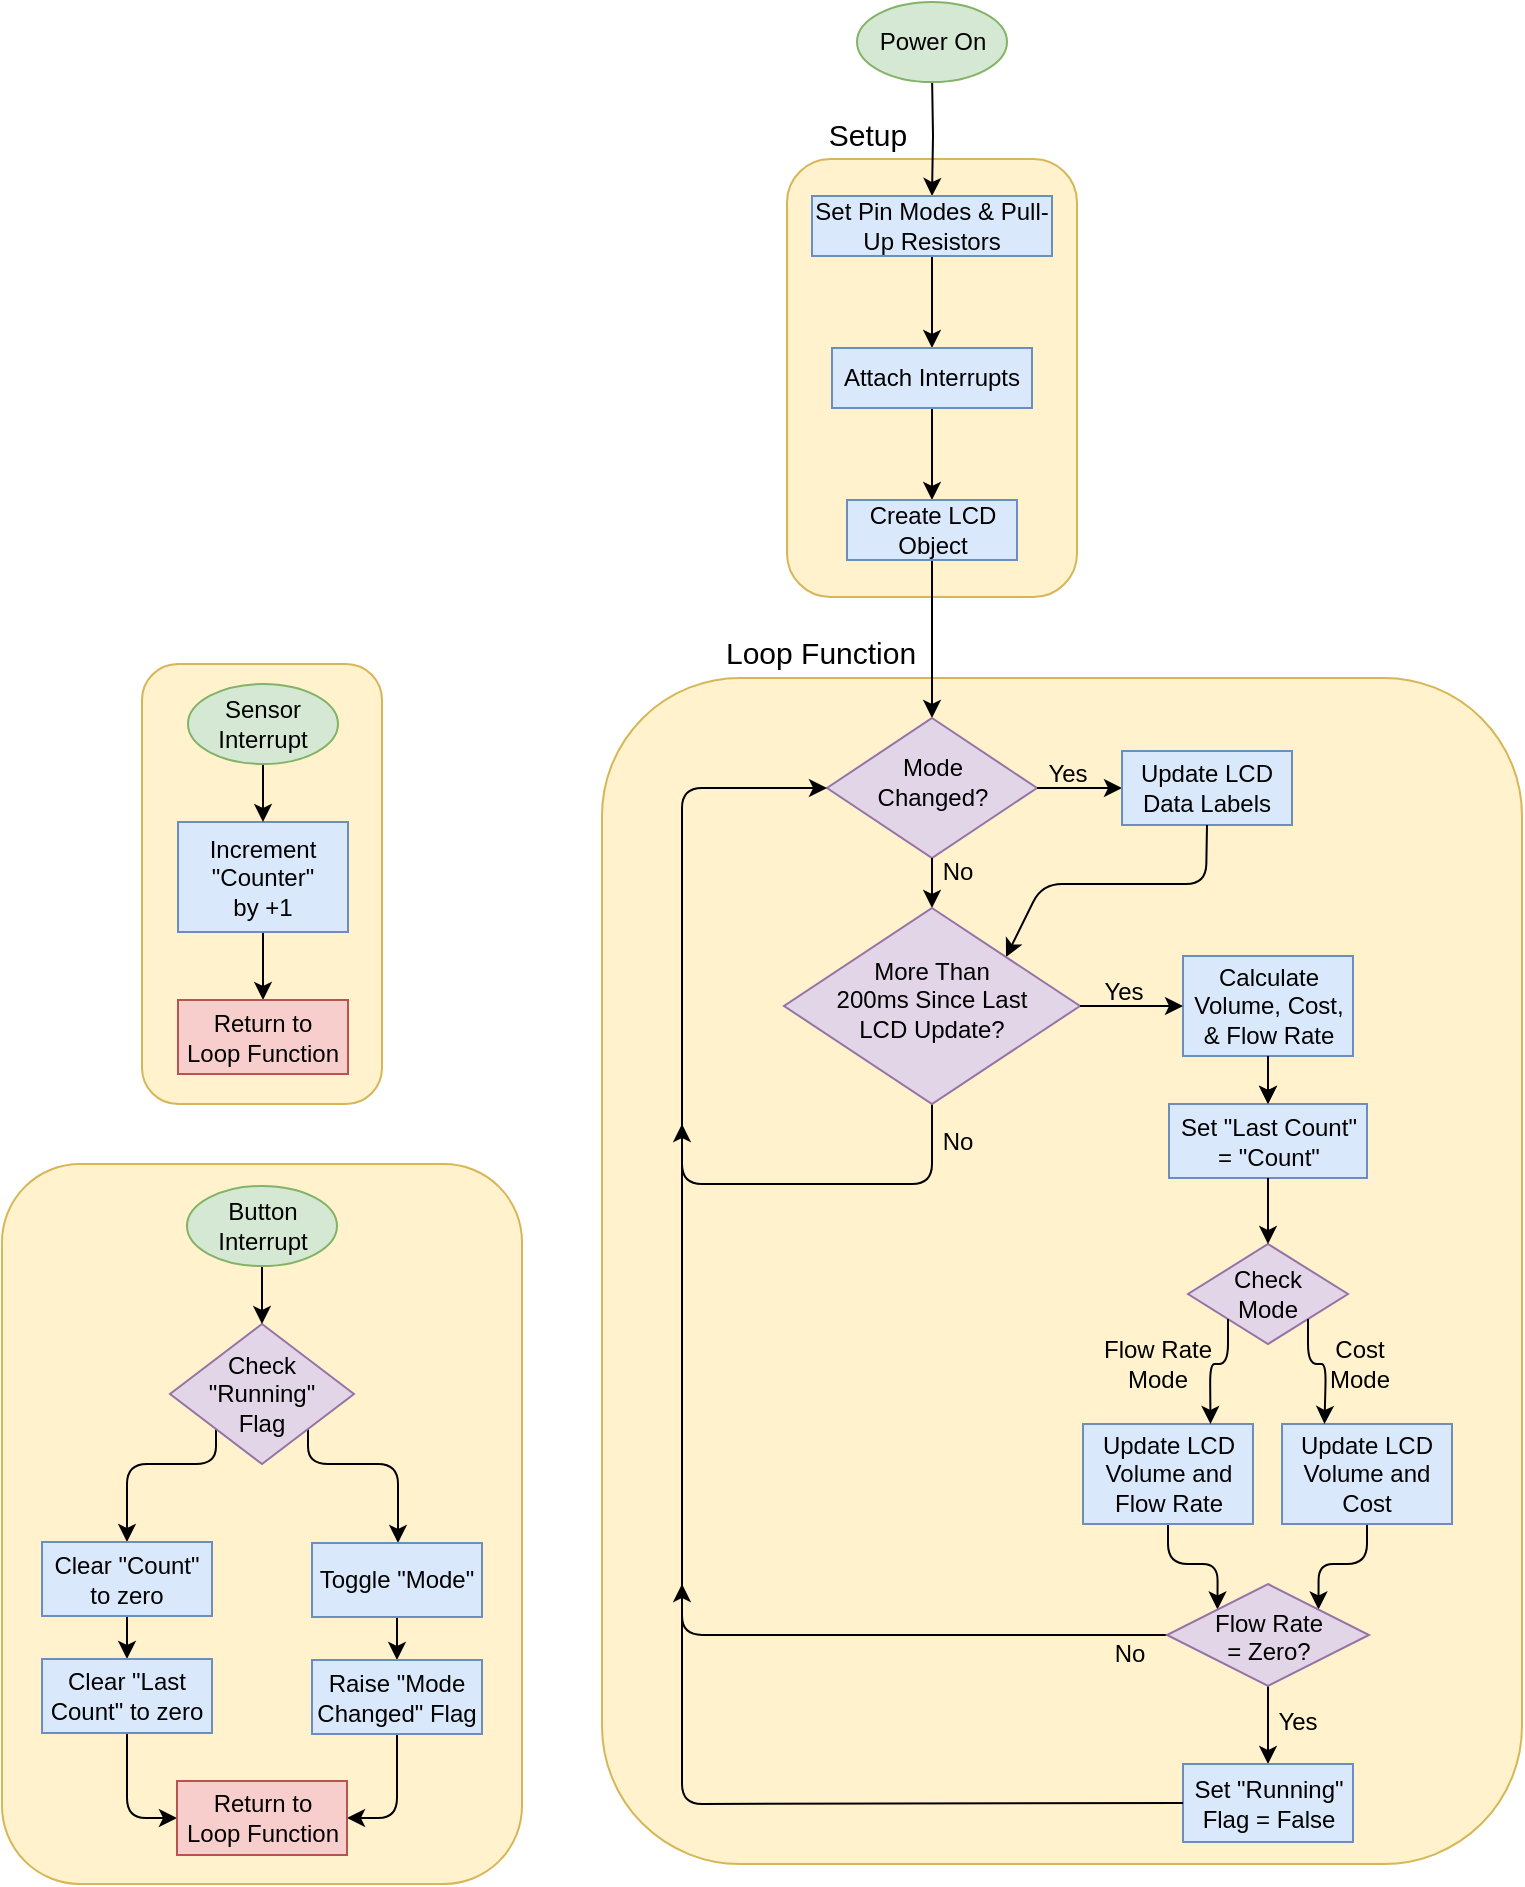 <mxfile version="11.0.1" type="device"><diagram name="Page-1" id="c7558073-3199-34d8-9f00-42111426c3f3"><mxGraphModel dx="2136" dy="860" grid="1" gridSize="10" guides="1" tooltips="1" connect="1" arrows="1" fold="1" page="1" pageScale="1" pageWidth="826" pageHeight="1169" background="#ffffff" math="0" shadow="0"><root><mxCell id="0"/><mxCell id="1" parent="0"/><mxCell id="MeEKlesft48hKBk4wPJ6-107" value="" style="rounded=1;whiteSpace=wrap;html=1;fillColor=#fff2cc;strokeColor=#d6b656;" vertex="1" parent="1"><mxGeometry x="230" y="407" width="460" height="593" as="geometry"/></mxCell><mxCell id="MeEKlesft48hKBk4wPJ6-105" value="" style="rounded=1;whiteSpace=wrap;html=1;fillColor=#fff2cc;strokeColor=#d6b656;" vertex="1" parent="1"><mxGeometry x="322.5" y="147.5" width="145" height="219" as="geometry"/></mxCell><mxCell id="MeEKlesft48hKBk4wPJ6-98" value="" style="edgeStyle=orthogonalEdgeStyle;rounded=0;orthogonalLoop=1;jettySize=auto;html=1;" edge="1" parent="1" target="MeEKlesft48hKBk4wPJ6-97"><mxGeometry relative="1" as="geometry"><mxPoint x="395" y="105" as="sourcePoint"/></mxGeometry></mxCell><mxCell id="MeEKlesft48hKBk4wPJ6-100" value="" style="edgeStyle=orthogonalEdgeStyle;rounded=0;orthogonalLoop=1;jettySize=auto;html=1;" edge="1" parent="1" source="MeEKlesft48hKBk4wPJ6-97" target="MeEKlesft48hKBk4wPJ6-99"><mxGeometry relative="1" as="geometry"/></mxCell><mxCell id="MeEKlesft48hKBk4wPJ6-97" value="Set Pin Modes &amp;amp; Pull-Up Resistors" style="rounded=0;whiteSpace=wrap;html=1;fillColor=#dae8fc;strokeColor=#6c8ebf;" vertex="1" parent="1"><mxGeometry x="335" y="166" width="120" height="30" as="geometry"/></mxCell><mxCell id="MeEKlesft48hKBk4wPJ6-103" value="" style="edgeStyle=orthogonalEdgeStyle;rounded=0;orthogonalLoop=1;jettySize=auto;html=1;" edge="1" parent="1" source="MeEKlesft48hKBk4wPJ6-99" target="MeEKlesft48hKBk4wPJ6-102"><mxGeometry relative="1" as="geometry"/></mxCell><mxCell id="MeEKlesft48hKBk4wPJ6-99" value="Attach Interrupts" style="rounded=0;whiteSpace=wrap;html=1;fillColor=#dae8fc;strokeColor=#6c8ebf;" vertex="1" parent="1"><mxGeometry x="345" y="242" width="100" height="30" as="geometry"/></mxCell><mxCell id="MeEKlesft48hKBk4wPJ6-115" value="" style="edgeStyle=orthogonalEdgeStyle;rounded=0;orthogonalLoop=1;jettySize=auto;html=1;" edge="1" parent="1" source="MeEKlesft48hKBk4wPJ6-102" target="MeEKlesft48hKBk4wPJ6-113"><mxGeometry relative="1" as="geometry"/></mxCell><mxCell id="MeEKlesft48hKBk4wPJ6-102" value="Create LCD Object" style="rounded=0;whiteSpace=wrap;html=1;fillColor=#dae8fc;strokeColor=#6c8ebf;" vertex="1" parent="1"><mxGeometry x="352.5" y="318" width="85" height="30" as="geometry"/></mxCell><mxCell id="MeEKlesft48hKBk4wPJ6-106" value="&lt;font style=&quot;font-size: 15px&quot;&gt;Setup&lt;/font&gt;" style="text;html=1;strokeColor=none;fillColor=none;align=center;verticalAlign=middle;whiteSpace=wrap;rounded=0;rotation=0;" vertex="1" parent="1"><mxGeometry x="323" y="114" width="80" height="42" as="geometry"/></mxCell><mxCell id="MeEKlesft48hKBk4wPJ6-111" value="&lt;font style=&quot;font-size: 15px&quot;&gt;Loop Function&lt;/font&gt;" style="text;html=1;strokeColor=none;fillColor=none;align=left;verticalAlign=middle;whiteSpace=wrap;rounded=0;rotation=0;" vertex="1" parent="1"><mxGeometry x="290" y="373" width="132" height="42" as="geometry"/></mxCell><mxCell id="MeEKlesft48hKBk4wPJ6-112" value="Power On" style="ellipse;whiteSpace=wrap;html=1;rounded=1;fillColor=#d5e8d4;strokeColor=#82b366;" vertex="1" parent="1"><mxGeometry x="357.5" y="69" width="75" height="40" as="geometry"/></mxCell><mxCell id="MeEKlesft48hKBk4wPJ6-113" value="Mode&lt;br&gt;Changed?" style="rhombus;whiteSpace=wrap;html=1;rounded=0;comic=0;shadow=0;verticalAlign=middle;spacingTop=-7;fillColor=#e1d5e7;strokeColor=#9673a6;" vertex="1" parent="1"><mxGeometry x="342.5" y="427" width="105" height="70" as="geometry"/></mxCell><mxCell id="MeEKlesft48hKBk4wPJ6-119" value="" style="edgeStyle=orthogonalEdgeStyle;rounded=0;orthogonalLoop=1;jettySize=auto;html=1;exitX=1;exitY=0.5;exitDx=0;exitDy=0;entryX=0;entryY=0.5;entryDx=0;entryDy=0;" edge="1" parent="1" source="MeEKlesft48hKBk4wPJ6-113" target="MeEKlesft48hKBk4wPJ6-117"><mxGeometry relative="1" as="geometry"><mxPoint x="480" y="420" as="targetPoint"/></mxGeometry></mxCell><mxCell id="MeEKlesft48hKBk4wPJ6-117" value="Update LCD&lt;br&gt;Data Labels" style="rounded=0;whiteSpace=wrap;html=1;fillColor=#dae8fc;strokeColor=#6c8ebf;" vertex="1" parent="1"><mxGeometry x="490" y="443.5" width="85" height="37" as="geometry"/></mxCell><mxCell id="MeEKlesft48hKBk4wPJ6-123" value="" style="endArrow=classic;html=1;exitX=0.5;exitY=1;exitDx=0;exitDy=0;entryX=0.5;entryY=0;entryDx=0;entryDy=0;" edge="1" parent="1" source="MeEKlesft48hKBk4wPJ6-113" target="MeEKlesft48hKBk4wPJ6-125"><mxGeometry width="50" height="50" relative="1" as="geometry"><mxPoint x="300" y="700" as="sourcePoint"/><mxPoint x="395" y="535.909" as="targetPoint"/></mxGeometry></mxCell><mxCell id="MeEKlesft48hKBk4wPJ6-124" value="" style="endArrow=classic;html=1;exitX=0.5;exitY=1;exitDx=0;exitDy=0;rounded=1;entryX=1;entryY=0;entryDx=0;entryDy=0;" edge="1" parent="1" source="MeEKlesft48hKBk4wPJ6-117" target="MeEKlesft48hKBk4wPJ6-125"><mxGeometry width="50" height="50" relative="1" as="geometry"><mxPoint x="300" y="700" as="sourcePoint"/><mxPoint x="390" y="520" as="targetPoint"/><Array as="points"><mxPoint x="532" y="510"/><mxPoint x="450" y="510"/></Array></mxGeometry></mxCell><mxCell id="MeEKlesft48hKBk4wPJ6-159" value="" style="edgeStyle=orthogonalEdgeStyle;rounded=1;orthogonalLoop=1;jettySize=auto;html=1;exitX=0.5;exitY=1;exitDx=0;exitDy=0;" edge="1" parent="1" source="MeEKlesft48hKBk4wPJ6-125"><mxGeometry relative="1" as="geometry"><mxPoint x="270" y="630" as="targetPoint"/><Array as="points"><mxPoint x="395" y="660"/><mxPoint x="270" y="660"/></Array></mxGeometry></mxCell><mxCell id="MeEKlesft48hKBk4wPJ6-125" value="More Than&lt;br&gt;200ms Since Last&lt;br&gt;LCD Update?" style="rhombus;whiteSpace=wrap;html=1;rounded=0;comic=0;shadow=0;verticalAlign=middle;spacingTop=-7;fillColor=#e1d5e7;strokeColor=#9673a6;" vertex="1" parent="1"><mxGeometry x="321.0" y="522" width="148" height="98" as="geometry"/></mxCell><mxCell id="MeEKlesft48hKBk4wPJ6-126" value="Yes" style="text;html=1;strokeColor=none;fillColor=none;align=center;verticalAlign=middle;whiteSpace=wrap;rounded=0;shadow=0;comic=0;" vertex="1" parent="1"><mxGeometry x="442.5" y="445" width="40" height="20" as="geometry"/></mxCell><mxCell id="MeEKlesft48hKBk4wPJ6-127" value="No" style="text;html=1;strokeColor=none;fillColor=none;align=center;verticalAlign=middle;whiteSpace=wrap;rounded=0;shadow=0;comic=0;" vertex="1" parent="1"><mxGeometry x="387.5" y="493.5" width="40" height="20" as="geometry"/></mxCell><mxCell id="MeEKlesft48hKBk4wPJ6-189" style="edgeStyle=orthogonalEdgeStyle;rounded=1;orthogonalLoop=1;jettySize=auto;html=1;" edge="1" parent="1" source="MeEKlesft48hKBk4wPJ6-128" target="MeEKlesft48hKBk4wPJ6-186"><mxGeometry relative="1" as="geometry"/></mxCell><mxCell id="MeEKlesft48hKBk4wPJ6-128" value="Calculate Volume, Cost, &amp;amp; Flow Rate" style="rounded=0;whiteSpace=wrap;html=1;fillColor=#dae8fc;strokeColor=#6c8ebf;" vertex="1" parent="1"><mxGeometry x="520.5" y="546" width="85" height="50" as="geometry"/></mxCell><mxCell id="MeEKlesft48hKBk4wPJ6-129" value="" style="endArrow=classic;html=1;entryX=0;entryY=0.5;entryDx=0;entryDy=0;" edge="1" parent="1" source="MeEKlesft48hKBk4wPJ6-125" target="MeEKlesft48hKBk4wPJ6-128"><mxGeometry width="50" height="50" relative="1" as="geometry"><mxPoint x="300" y="700" as="sourcePoint"/><mxPoint x="350" y="650" as="targetPoint"/></mxGeometry></mxCell><mxCell id="MeEKlesft48hKBk4wPJ6-134" value="Yes" style="text;html=1;strokeColor=none;fillColor=none;align=center;verticalAlign=middle;whiteSpace=wrap;rounded=0;shadow=0;comic=0;" vertex="1" parent="1"><mxGeometry x="470.5" y="554" width="40" height="20" as="geometry"/></mxCell><mxCell id="MeEKlesft48hKBk4wPJ6-135" value="Check&lt;br&gt;Mode" style="rhombus;whiteSpace=wrap;html=1;rounded=0;shadow=0;comic=0;fillColor=#e1d5e7;strokeColor=#9673a6;" vertex="1" parent="1"><mxGeometry x="523" y="690" width="80" height="50" as="geometry"/></mxCell><mxCell id="MeEKlesft48hKBk4wPJ6-151" value="" style="edgeStyle=orthogonalEdgeStyle;rounded=1;orthogonalLoop=1;jettySize=auto;html=1;entryX=0;entryY=0;entryDx=0;entryDy=0;" edge="1" parent="1" source="MeEKlesft48hKBk4wPJ6-140" target="MeEKlesft48hKBk4wPJ6-147"><mxGeometry relative="1" as="geometry"/></mxCell><mxCell id="MeEKlesft48hKBk4wPJ6-140" value="Update LCD Volume and Flow Rate" style="rounded=0;whiteSpace=wrap;html=1;fillColor=#dae8fc;strokeColor=#6c8ebf;" vertex="1" parent="1"><mxGeometry x="470.5" y="780" width="85" height="50" as="geometry"/></mxCell><mxCell id="MeEKlesft48hKBk4wPJ6-152" value="" style="edgeStyle=orthogonalEdgeStyle;rounded=1;orthogonalLoop=1;jettySize=auto;html=1;entryX=1;entryY=0;entryDx=0;entryDy=0;" edge="1" parent="1" source="MeEKlesft48hKBk4wPJ6-141" target="MeEKlesft48hKBk4wPJ6-147"><mxGeometry relative="1" as="geometry"/></mxCell><mxCell id="MeEKlesft48hKBk4wPJ6-141" value="Update LCD Volume and Cost" style="rounded=0;whiteSpace=wrap;html=1;fillColor=#dae8fc;strokeColor=#6c8ebf;" vertex="1" parent="1"><mxGeometry x="570.0" y="780" width="85" height="50" as="geometry"/></mxCell><mxCell id="MeEKlesft48hKBk4wPJ6-142" value="" style="endArrow=classic;html=1;entryX=0.75;entryY=0;entryDx=0;entryDy=0;exitX=0;exitY=1;exitDx=0;exitDy=0;" edge="1" parent="1" source="MeEKlesft48hKBk4wPJ6-135" target="MeEKlesft48hKBk4wPJ6-140"><mxGeometry width="50" height="50" relative="1" as="geometry"><mxPoint x="300" y="890" as="sourcePoint"/><mxPoint x="350" y="840" as="targetPoint"/><Array as="points"><mxPoint x="543" y="750"/><mxPoint x="534" y="750"/></Array></mxGeometry></mxCell><mxCell id="MeEKlesft48hKBk4wPJ6-143" value="" style="endArrow=classic;html=1;entryX=0.25;entryY=0;entryDx=0;entryDy=0;exitX=1;exitY=1;exitDx=0;exitDy=0;" edge="1" parent="1" source="MeEKlesft48hKBk4wPJ6-135" target="MeEKlesft48hKBk4wPJ6-141"><mxGeometry width="50" height="50" relative="1" as="geometry"><mxPoint x="290" y="970" as="sourcePoint"/><mxPoint x="340" y="920" as="targetPoint"/><Array as="points"><mxPoint x="583" y="750"/><mxPoint x="592" y="750"/></Array></mxGeometry></mxCell><mxCell id="MeEKlesft48hKBk4wPJ6-144" value="Flow Rate Mode" style="text;html=1;strokeColor=none;fillColor=none;align=center;verticalAlign=middle;whiteSpace=wrap;rounded=0;shadow=0;comic=0;" vertex="1" parent="1"><mxGeometry x="473" y="740" width="70" height="20" as="geometry"/></mxCell><mxCell id="MeEKlesft48hKBk4wPJ6-145" value="Cost&lt;br&gt;Mode" style="text;html=1;strokeColor=none;fillColor=none;align=center;verticalAlign=middle;whiteSpace=wrap;rounded=0;shadow=0;comic=0;" vertex="1" parent="1"><mxGeometry x="574" y="740" width="70" height="20" as="geometry"/></mxCell><mxCell id="MeEKlesft48hKBk4wPJ6-150" value="" style="edgeStyle=orthogonalEdgeStyle;rounded=1;orthogonalLoop=1;jettySize=auto;html=1;entryX=0.5;entryY=0;entryDx=0;entryDy=0;" edge="1" parent="1" source="MeEKlesft48hKBk4wPJ6-147" target="MeEKlesft48hKBk4wPJ6-148"><mxGeometry relative="1" as="geometry"/></mxCell><mxCell id="MeEKlesft48hKBk4wPJ6-157" value="" style="edgeStyle=orthogonalEdgeStyle;rounded=1;orthogonalLoop=1;jettySize=auto;html=1;" edge="1" parent="1" source="MeEKlesft48hKBk4wPJ6-147"><mxGeometry relative="1" as="geometry"><mxPoint x="270" y="860" as="targetPoint"/><Array as="points"><mxPoint x="270" y="886"/></Array></mxGeometry></mxCell><mxCell id="MeEKlesft48hKBk4wPJ6-147" value="&lt;p style=&quot;line-height: 110%&quot;&gt;Flow Rate&lt;br&gt;= Zero?&lt;/p&gt;" style="rhombus;whiteSpace=wrap;html=1;rounded=0;comic=0;shadow=0;verticalAlign=middle;spacingTop=2;fillColor=#e1d5e7;strokeColor=#9673a6;" vertex="1" parent="1"><mxGeometry x="512.5" y="860" width="101" height="51" as="geometry"/></mxCell><mxCell id="MeEKlesft48hKBk4wPJ6-148" value="Set &quot;Running&quot; Flag = False" style="rounded=0;whiteSpace=wrap;html=1;fillColor=#dae8fc;strokeColor=#6c8ebf;" vertex="1" parent="1"><mxGeometry x="520.5" y="950" width="85" height="39" as="geometry"/></mxCell><mxCell id="MeEKlesft48hKBk4wPJ6-154" value="Yes" style="text;html=1;strokeColor=none;fillColor=none;align=center;verticalAlign=middle;whiteSpace=wrap;rounded=0;shadow=0;comic=0;" vertex="1" parent="1"><mxGeometry x="557.5" y="918.5" width="40" height="20" as="geometry"/></mxCell><mxCell id="MeEKlesft48hKBk4wPJ6-155" value="" style="endArrow=classic;html=1;exitX=0;exitY=0.5;exitDx=0;exitDy=0;entryX=0;entryY=0.5;entryDx=0;entryDy=0;" edge="1" parent="1" source="MeEKlesft48hKBk4wPJ6-148" target="MeEKlesft48hKBk4wPJ6-113"><mxGeometry width="50" height="50" relative="1" as="geometry"><mxPoint x="300" y="1070" as="sourcePoint"/><mxPoint x="350" y="1020" as="targetPoint"/><Array as="points"><mxPoint x="270" y="970"/><mxPoint x="270" y="462"/></Array></mxGeometry></mxCell><mxCell id="MeEKlesft48hKBk4wPJ6-160" value="No" style="text;html=1;strokeColor=none;fillColor=none;align=center;verticalAlign=middle;whiteSpace=wrap;rounded=0;shadow=0;comic=0;" vertex="1" parent="1"><mxGeometry x="387.5" y="628.5" width="40" height="20" as="geometry"/></mxCell><mxCell id="MeEKlesft48hKBk4wPJ6-161" value="No" style="text;html=1;strokeColor=none;fillColor=none;align=center;verticalAlign=middle;whiteSpace=wrap;rounded=0;shadow=0;comic=0;" vertex="1" parent="1"><mxGeometry x="473.5" y="885" width="40" height="20" as="geometry"/></mxCell><mxCell id="MeEKlesft48hKBk4wPJ6-162" value="" style="rounded=1;whiteSpace=wrap;html=1;shadow=0;comic=0;align=left;fillColor=#fff2cc;strokeColor=#d6b656;" vertex="1" parent="1"><mxGeometry y="400" width="120" height="220" as="geometry"/></mxCell><mxCell id="MeEKlesft48hKBk4wPJ6-168" style="edgeStyle=orthogonalEdgeStyle;rounded=1;orthogonalLoop=1;jettySize=auto;html=1;exitX=0.5;exitY=1;exitDx=0;exitDy=0;" edge="1" parent="1" source="MeEKlesft48hKBk4wPJ6-165" target="MeEKlesft48hKBk4wPJ6-167"><mxGeometry relative="1" as="geometry"/></mxCell><mxCell id="MeEKlesft48hKBk4wPJ6-165" value="Increment &quot;Counter&quot;&lt;br&gt;by +1" style="rounded=0;whiteSpace=wrap;html=1;fillColor=#dae8fc;strokeColor=#6c8ebf;" vertex="1" parent="1"><mxGeometry x="18" y="479" width="85" height="55" as="geometry"/></mxCell><mxCell id="MeEKlesft48hKBk4wPJ6-167" value="Return to&lt;br&gt;Loop Function" style="rounded=0;whiteSpace=wrap;html=1;fillColor=#f8cecc;strokeColor=#b85450;" vertex="1" parent="1"><mxGeometry x="18" y="568" width="85" height="37" as="geometry"/></mxCell><mxCell id="MeEKlesft48hKBk4wPJ6-169" value="" style="rounded=1;whiteSpace=wrap;html=1;shadow=0;comic=0;align=left;fillColor=#fff2cc;strokeColor=#d6b656;" vertex="1" parent="1"><mxGeometry x="-70" y="650" width="260" height="360" as="geometry"/></mxCell><mxCell id="MeEKlesft48hKBk4wPJ6-171" style="edgeStyle=orthogonalEdgeStyle;rounded=1;orthogonalLoop=1;jettySize=auto;html=1;exitX=1;exitY=1;exitDx=0;exitDy=0;" edge="1" parent="1" source="MeEKlesft48hKBk4wPJ6-174" target="MeEKlesft48hKBk4wPJ6-173"><mxGeometry relative="1" as="geometry"><mxPoint x="61" y="788" as="sourcePoint"/><Array as="points"><mxPoint x="83" y="800"/><mxPoint x="128" y="800"/></Array></mxGeometry></mxCell><mxCell id="MeEKlesft48hKBk4wPJ6-177" value="" style="edgeStyle=orthogonalEdgeStyle;rounded=1;orthogonalLoop=1;jettySize=auto;html=1;" edge="1" parent="1" source="MeEKlesft48hKBk4wPJ6-173" target="MeEKlesft48hKBk4wPJ6-175"><mxGeometry relative="1" as="geometry"><mxPoint x="60.5" y="938.5" as="targetPoint"/></mxGeometry></mxCell><mxCell id="MeEKlesft48hKBk4wPJ6-173" value="Toggle &quot;Mode&quot;" style="rounded=0;whiteSpace=wrap;html=1;fillColor=#dae8fc;strokeColor=#6c8ebf;" vertex="1" parent="1"><mxGeometry x="85" y="839.5" width="85" height="37" as="geometry"/></mxCell><mxCell id="MeEKlesft48hKBk4wPJ6-195" style="edgeStyle=orthogonalEdgeStyle;rounded=1;orthogonalLoop=1;jettySize=auto;html=1;exitX=0;exitY=1;exitDx=0;exitDy=0;entryX=0.5;entryY=0;entryDx=0;entryDy=0;" edge="1" parent="1" source="MeEKlesft48hKBk4wPJ6-174" target="MeEKlesft48hKBk4wPJ6-179"><mxGeometry relative="1" as="geometry"><Array as="points"><mxPoint x="37" y="800"/><mxPoint x="-7" y="800"/></Array></mxGeometry></mxCell><mxCell id="MeEKlesft48hKBk4wPJ6-174" value="Check&lt;br&gt;&quot;Running&quot; &lt;br&gt;Flag" style="rhombus;whiteSpace=wrap;html=1;rounded=0;shadow=0;comic=0;fillColor=#e1d5e7;strokeColor=#9673a6;" vertex="1" parent="1"><mxGeometry x="14" y="730" width="92" height="70" as="geometry"/></mxCell><mxCell id="MeEKlesft48hKBk4wPJ6-194" value="" style="edgeStyle=orthogonalEdgeStyle;rounded=1;orthogonalLoop=1;jettySize=auto;html=1;entryX=1;entryY=0.5;entryDx=0;entryDy=0;" edge="1" parent="1" source="MeEKlesft48hKBk4wPJ6-175" target="MeEKlesft48hKBk4wPJ6-190"><mxGeometry relative="1" as="geometry"><mxPoint x="127.5" y="1015" as="targetPoint"/></mxGeometry></mxCell><mxCell id="MeEKlesft48hKBk4wPJ6-175" value="Raise &quot;Mode Changed&quot; Flag" style="rounded=0;whiteSpace=wrap;html=1;fillColor=#dae8fc;strokeColor=#6c8ebf;" vertex="1" parent="1"><mxGeometry x="85" y="898" width="85" height="37" as="geometry"/></mxCell><mxCell id="MeEKlesft48hKBk4wPJ6-178" value="" style="edgeStyle=orthogonalEdgeStyle;rounded=1;orthogonalLoop=1;jettySize=auto;html=1;" edge="1" parent="1" source="MeEKlesft48hKBk4wPJ6-179" target="MeEKlesft48hKBk4wPJ6-180"><mxGeometry relative="1" as="geometry"><mxPoint x="-34.5" y="938" as="targetPoint"/></mxGeometry></mxCell><mxCell id="MeEKlesft48hKBk4wPJ6-179" value="Clear &quot;Count&quot; to zero" style="rounded=0;whiteSpace=wrap;html=1;fillColor=#dae8fc;strokeColor=#6c8ebf;" vertex="1" parent="1"><mxGeometry x="-50" y="839" width="85" height="37" as="geometry"/></mxCell><mxCell id="MeEKlesft48hKBk4wPJ6-192" value="" style="edgeStyle=orthogonalEdgeStyle;rounded=1;orthogonalLoop=1;jettySize=auto;html=1;entryX=0;entryY=0.5;entryDx=0;entryDy=0;" edge="1" parent="1" source="MeEKlesft48hKBk4wPJ6-180" target="MeEKlesft48hKBk4wPJ6-190"><mxGeometry relative="1" as="geometry"><mxPoint x="2.5" y="1014.5" as="targetPoint"/></mxGeometry></mxCell><mxCell id="MeEKlesft48hKBk4wPJ6-180" value="Clear &quot;Last Count&quot; to zero" style="rounded=0;whiteSpace=wrap;html=1;fillColor=#dae8fc;strokeColor=#6c8ebf;" vertex="1" parent="1"><mxGeometry x="-50" y="897.5" width="85" height="37" as="geometry"/></mxCell><mxCell id="MeEKlesft48hKBk4wPJ6-186" value="Set &quot;Last Count&quot;&lt;br&gt;= &quot;Count&quot;" style="rounded=0;whiteSpace=wrap;html=1;fillColor=#dae8fc;strokeColor=#6c8ebf;" vertex="1" parent="1"><mxGeometry x="513.5" y="620" width="99" height="37" as="geometry"/></mxCell><mxCell id="MeEKlesft48hKBk4wPJ6-187" value="" style="endArrow=classic;html=1;" edge="1" parent="1" source="MeEKlesft48hKBk4wPJ6-128" target="MeEKlesft48hKBk4wPJ6-186"><mxGeometry width="50" height="50" relative="1" as="geometry"><mxPoint x="750" y="624" as="sourcePoint"/><mxPoint x="800" y="574" as="targetPoint"/></mxGeometry></mxCell><mxCell id="MeEKlesft48hKBk4wPJ6-188" value="" style="endArrow=classic;html=1;" edge="1" parent="1" source="MeEKlesft48hKBk4wPJ6-186" target="MeEKlesft48hKBk4wPJ6-135"><mxGeometry width="50" height="50" relative="1" as="geometry"><mxPoint x="573" y="640" as="sourcePoint"/><mxPoint x="573" y="630" as="targetPoint"/></mxGeometry></mxCell><mxCell id="MeEKlesft48hKBk4wPJ6-190" value="Return to&lt;br&gt;Loop Function" style="rounded=0;whiteSpace=wrap;html=1;fillColor=#f8cecc;strokeColor=#b85450;" vertex="1" parent="1"><mxGeometry x="17.5" y="958.5" width="85" height="37" as="geometry"/></mxCell><mxCell id="MeEKlesft48hKBk4wPJ6-197" style="edgeStyle=orthogonalEdgeStyle;rounded=1;orthogonalLoop=1;jettySize=auto;html=1;exitX=0.5;exitY=1;exitDx=0;exitDy=0;" edge="1" parent="1" source="MeEKlesft48hKBk4wPJ6-196" target="MeEKlesft48hKBk4wPJ6-165"><mxGeometry relative="1" as="geometry"/></mxCell><mxCell id="MeEKlesft48hKBk4wPJ6-196" value="Sensor&lt;br&gt;Interrupt" style="ellipse;whiteSpace=wrap;html=1;rounded=1;fillColor=#d5e8d4;strokeColor=#82b366;" vertex="1" parent="1"><mxGeometry x="23" y="410" width="75" height="40" as="geometry"/></mxCell><mxCell id="MeEKlesft48hKBk4wPJ6-200" value="" style="edgeStyle=orthogonalEdgeStyle;rounded=1;orthogonalLoop=1;jettySize=auto;html=1;" edge="1" parent="1" source="MeEKlesft48hKBk4wPJ6-198" target="MeEKlesft48hKBk4wPJ6-174"><mxGeometry relative="1" as="geometry"><mxPoint x="60" y="597" as="targetPoint"/></mxGeometry></mxCell><mxCell id="MeEKlesft48hKBk4wPJ6-198" value="Button&lt;br&gt;Interrupt" style="ellipse;whiteSpace=wrap;html=1;rounded=1;fillColor=#d5e8d4;strokeColor=#82b366;" vertex="1" parent="1"><mxGeometry x="22.5" y="661" width="75" height="40" as="geometry"/></mxCell></root></mxGraphModel></diagram></mxfile>